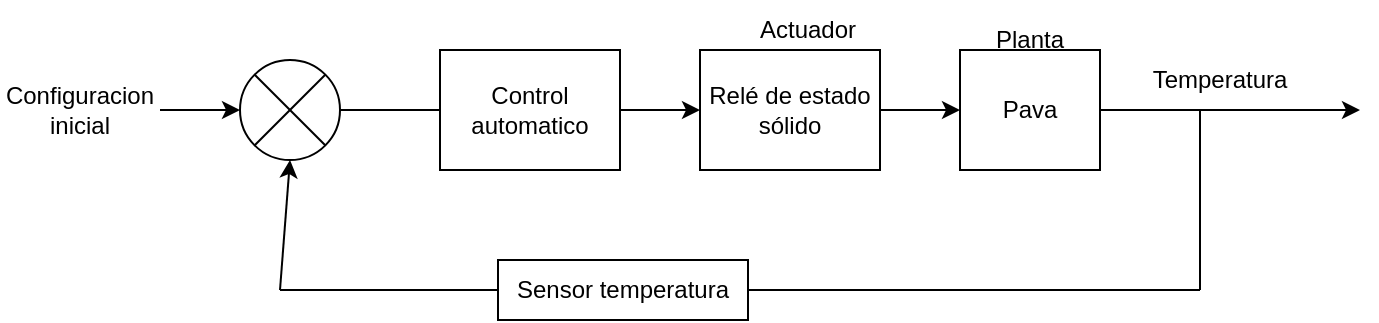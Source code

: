<mxfile version="20.3.7" type="device"><diagram id="Omns6sUpc3gwREu63BsK" name="Página-1"><mxGraphModel dx="865" dy="434" grid="1" gridSize="10" guides="1" tooltips="1" connect="1" arrows="1" fold="1" page="1" pageScale="1" pageWidth="827" pageHeight="1169" math="0" shadow="0"><root><mxCell id="0"/><mxCell id="1" parent="0"/><mxCell id="meI7e5VF9KkJazWiXK_G-1" value="" style="shape=sumEllipse;perimeter=ellipsePerimeter;whiteSpace=wrap;html=1;backgroundOutline=1;" vertex="1" parent="1"><mxGeometry x="130" y="215" width="50" height="50" as="geometry"/></mxCell><mxCell id="meI7e5VF9KkJazWiXK_G-2" value="" style="endArrow=classic;html=1;rounded=0;exitX=1;exitY=0.5;exitDx=0;exitDy=0;startArrow=none;entryX=0;entryY=0.5;entryDx=0;entryDy=0;" edge="1" parent="1" source="meI7e5VF9KkJazWiXK_G-6" target="meI7e5VF9KkJazWiXK_G-7"><mxGeometry width="50" height="50" relative="1" as="geometry"><mxPoint x="390" y="300" as="sourcePoint"/><mxPoint x="370" y="240" as="targetPoint"/><Array as="points"><mxPoint x="340" y="240"/></Array></mxGeometry></mxCell><mxCell id="meI7e5VF9KkJazWiXK_G-5" value="" style="edgeStyle=orthogonalEdgeStyle;rounded=0;orthogonalLoop=1;jettySize=auto;html=1;" edge="1" parent="1" source="meI7e5VF9KkJazWiXK_G-4" target="meI7e5VF9KkJazWiXK_G-1"><mxGeometry relative="1" as="geometry"/></mxCell><mxCell id="meI7e5VF9KkJazWiXK_G-4" value="Configuracion inicial" style="text;html=1;strokeColor=none;fillColor=none;align=center;verticalAlign=middle;whiteSpace=wrap;rounded=0;" vertex="1" parent="1"><mxGeometry x="10" y="220" width="80" height="40" as="geometry"/></mxCell><mxCell id="meI7e5VF9KkJazWiXK_G-11" value="" style="edgeStyle=orthogonalEdgeStyle;rounded=0;orthogonalLoop=1;jettySize=auto;html=1;" edge="1" parent="1" source="meI7e5VF9KkJazWiXK_G-7" target="meI7e5VF9KkJazWiXK_G-10"><mxGeometry relative="1" as="geometry"/></mxCell><mxCell id="meI7e5VF9KkJazWiXK_G-7" value="Relé de estado sólido" style="rounded=0;whiteSpace=wrap;html=1;" vertex="1" parent="1"><mxGeometry x="360" y="210" width="90" height="60" as="geometry"/></mxCell><mxCell id="meI7e5VF9KkJazWiXK_G-6" value="Control automatico" style="rounded=0;whiteSpace=wrap;html=1;" vertex="1" parent="1"><mxGeometry x="230" y="210" width="90" height="60" as="geometry"/></mxCell><mxCell id="meI7e5VF9KkJazWiXK_G-8" value="" style="endArrow=none;html=1;rounded=0;exitX=1;exitY=0.5;exitDx=0;exitDy=0;" edge="1" parent="1" source="meI7e5VF9KkJazWiXK_G-1" target="meI7e5VF9KkJazWiXK_G-6"><mxGeometry width="50" height="50" relative="1" as="geometry"><mxPoint x="200" y="240" as="sourcePoint"/><mxPoint x="370" y="240" as="targetPoint"/><Array as="points"/></mxGeometry></mxCell><mxCell id="meI7e5VF9KkJazWiXK_G-9" value="Actuador" style="text;html=1;strokeColor=none;fillColor=none;align=center;verticalAlign=middle;whiteSpace=wrap;rounded=0;" vertex="1" parent="1"><mxGeometry x="384" y="185" width="60" height="30" as="geometry"/></mxCell><mxCell id="meI7e5VF9KkJazWiXK_G-10" value="Pava" style="rounded=0;whiteSpace=wrap;html=1;" vertex="1" parent="1"><mxGeometry x="490" y="210" width="70" height="60" as="geometry"/></mxCell><mxCell id="meI7e5VF9KkJazWiXK_G-13" value="Planta" style="text;html=1;strokeColor=none;fillColor=none;align=center;verticalAlign=middle;whiteSpace=wrap;rounded=0;" vertex="1" parent="1"><mxGeometry x="495" y="190" width="60" height="30" as="geometry"/></mxCell><mxCell id="meI7e5VF9KkJazWiXK_G-14" value="" style="endArrow=classic;html=1;rounded=0;exitX=1;exitY=0.5;exitDx=0;exitDy=0;" edge="1" parent="1" source="meI7e5VF9KkJazWiXK_G-10"><mxGeometry width="50" height="50" relative="1" as="geometry"><mxPoint x="390" y="280" as="sourcePoint"/><mxPoint x="690" y="240" as="targetPoint"/></mxGeometry></mxCell><mxCell id="meI7e5VF9KkJazWiXK_G-16" value="Temperatura" style="text;html=1;strokeColor=none;fillColor=none;align=center;verticalAlign=middle;whiteSpace=wrap;rounded=0;" vertex="1" parent="1"><mxGeometry x="590" y="210" width="60" height="30" as="geometry"/></mxCell><mxCell id="meI7e5VF9KkJazWiXK_G-18" value="" style="endArrow=none;html=1;rounded=0;" edge="1" parent="1"><mxGeometry width="50" height="50" relative="1" as="geometry"><mxPoint x="610" y="330" as="sourcePoint"/><mxPoint x="610" y="240" as="targetPoint"/></mxGeometry></mxCell><mxCell id="meI7e5VF9KkJazWiXK_G-19" value="Sensor temperatura" style="rounded=0;whiteSpace=wrap;html=1;" vertex="1" parent="1"><mxGeometry x="259" y="315" width="125" height="30" as="geometry"/></mxCell><mxCell id="meI7e5VF9KkJazWiXK_G-20" value="" style="endArrow=none;html=1;rounded=0;entryX=1;entryY=0.5;entryDx=0;entryDy=0;" edge="1" parent="1" target="meI7e5VF9KkJazWiXK_G-19"><mxGeometry width="50" height="50" relative="1" as="geometry"><mxPoint x="610" y="330" as="sourcePoint"/><mxPoint x="440" y="245" as="targetPoint"/></mxGeometry></mxCell><mxCell id="meI7e5VF9KkJazWiXK_G-21" value="" style="endArrow=none;html=1;rounded=0;exitX=0;exitY=0.5;exitDx=0;exitDy=0;" edge="1" parent="1" source="meI7e5VF9KkJazWiXK_G-19"><mxGeometry width="50" height="50" relative="1" as="geometry"><mxPoint x="270" y="265" as="sourcePoint"/><mxPoint x="150" y="330" as="targetPoint"/></mxGeometry></mxCell><mxCell id="meI7e5VF9KkJazWiXK_G-26" value="" style="endArrow=classic;html=1;rounded=0;entryX=0.5;entryY=1;entryDx=0;entryDy=0;" edge="1" parent="1" target="meI7e5VF9KkJazWiXK_G-1"><mxGeometry width="50" height="50" relative="1" as="geometry"><mxPoint x="150" y="330" as="sourcePoint"/><mxPoint x="200" y="260" as="targetPoint"/></mxGeometry></mxCell></root></mxGraphModel></diagram></mxfile>
